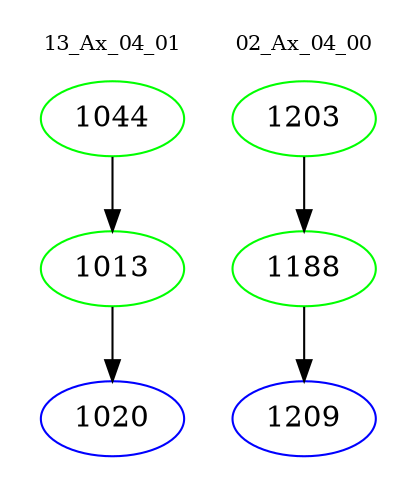 digraph{
subgraph cluster_0 {
color = white
label = "13_Ax_04_01";
fontsize=10;
T0_1044 [label="1044", color="green"]
T0_1044 -> T0_1013 [color="black"]
T0_1013 [label="1013", color="green"]
T0_1013 -> T0_1020 [color="black"]
T0_1020 [label="1020", color="blue"]
}
subgraph cluster_1 {
color = white
label = "02_Ax_04_00";
fontsize=10;
T1_1203 [label="1203", color="green"]
T1_1203 -> T1_1188 [color="black"]
T1_1188 [label="1188", color="green"]
T1_1188 -> T1_1209 [color="black"]
T1_1209 [label="1209", color="blue"]
}
}
